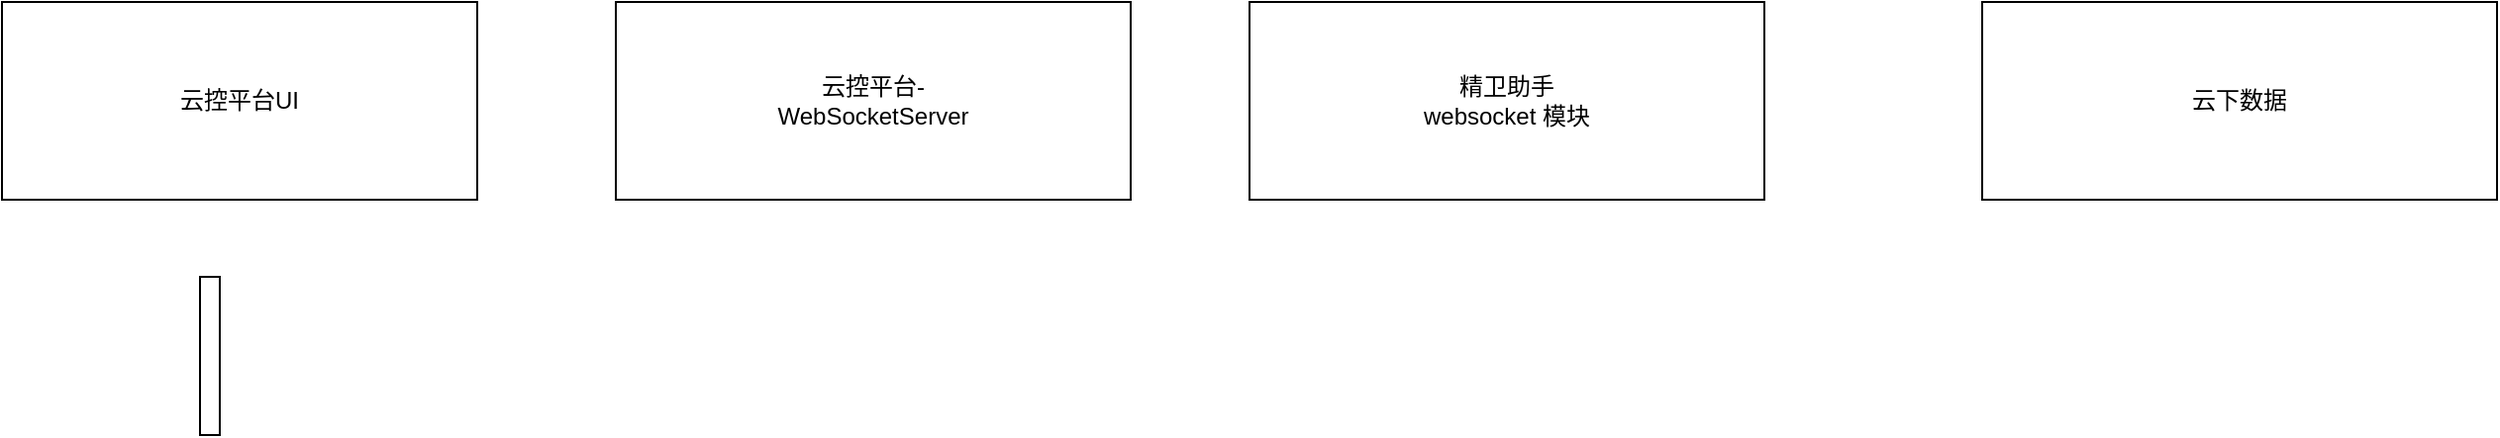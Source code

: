 <mxfile version="21.7.2" type="github">
  <diagram name="第 1 页" id="WVetOxo7rWprdEWdv1dO">
    <mxGraphModel dx="2083" dy="981" grid="1" gridSize="10" guides="1" tooltips="1" connect="1" arrows="1" fold="1" page="1" pageScale="1" pageWidth="827" pageHeight="1169" math="0" shadow="0">
      <root>
        <mxCell id="0" />
        <mxCell id="1" parent="0" />
        <mxCell id="MNkrM5vl-jbfUFuz_sfn-13" value="云控平台UI" style="rounded=0;whiteSpace=wrap;html=1;" vertex="1" parent="1">
          <mxGeometry x="120" y="180" width="240" height="100" as="geometry" />
        </mxCell>
        <mxCell id="MNkrM5vl-jbfUFuz_sfn-15" value="云控平台-&lt;br&gt;WebSocketServer" style="rounded=0;whiteSpace=wrap;html=1;" vertex="1" parent="1">
          <mxGeometry x="430" y="180" width="260" height="100" as="geometry" />
        </mxCell>
        <mxCell id="MNkrM5vl-jbfUFuz_sfn-16" value="精卫助手&lt;br&gt;websocket&amp;nbsp;模块" style="rounded=0;whiteSpace=wrap;html=1;" vertex="1" parent="1">
          <mxGeometry x="750" y="180" width="260" height="100" as="geometry" />
        </mxCell>
        <mxCell id="MNkrM5vl-jbfUFuz_sfn-17" value="云下数据" style="rounded=0;whiteSpace=wrap;html=1;" vertex="1" parent="1">
          <mxGeometry x="1120" y="180" width="260" height="100" as="geometry" />
        </mxCell>
        <mxCell id="MNkrM5vl-jbfUFuz_sfn-18" value="" style="html=1;points=[[0,0,0,0,5],[0,1,0,0,-5],[1,0,0,0,5],[1,1,0,0,-5]];perimeter=orthogonalPerimeter;outlineConnect=0;targetShapes=umlLifeline;portConstraint=eastwest;newEdgeStyle={&quot;curved&quot;:0,&quot;rounded&quot;:0};" vertex="1" parent="1">
          <mxGeometry x="220" y="319" width="10" height="80" as="geometry" />
        </mxCell>
      </root>
    </mxGraphModel>
  </diagram>
</mxfile>

